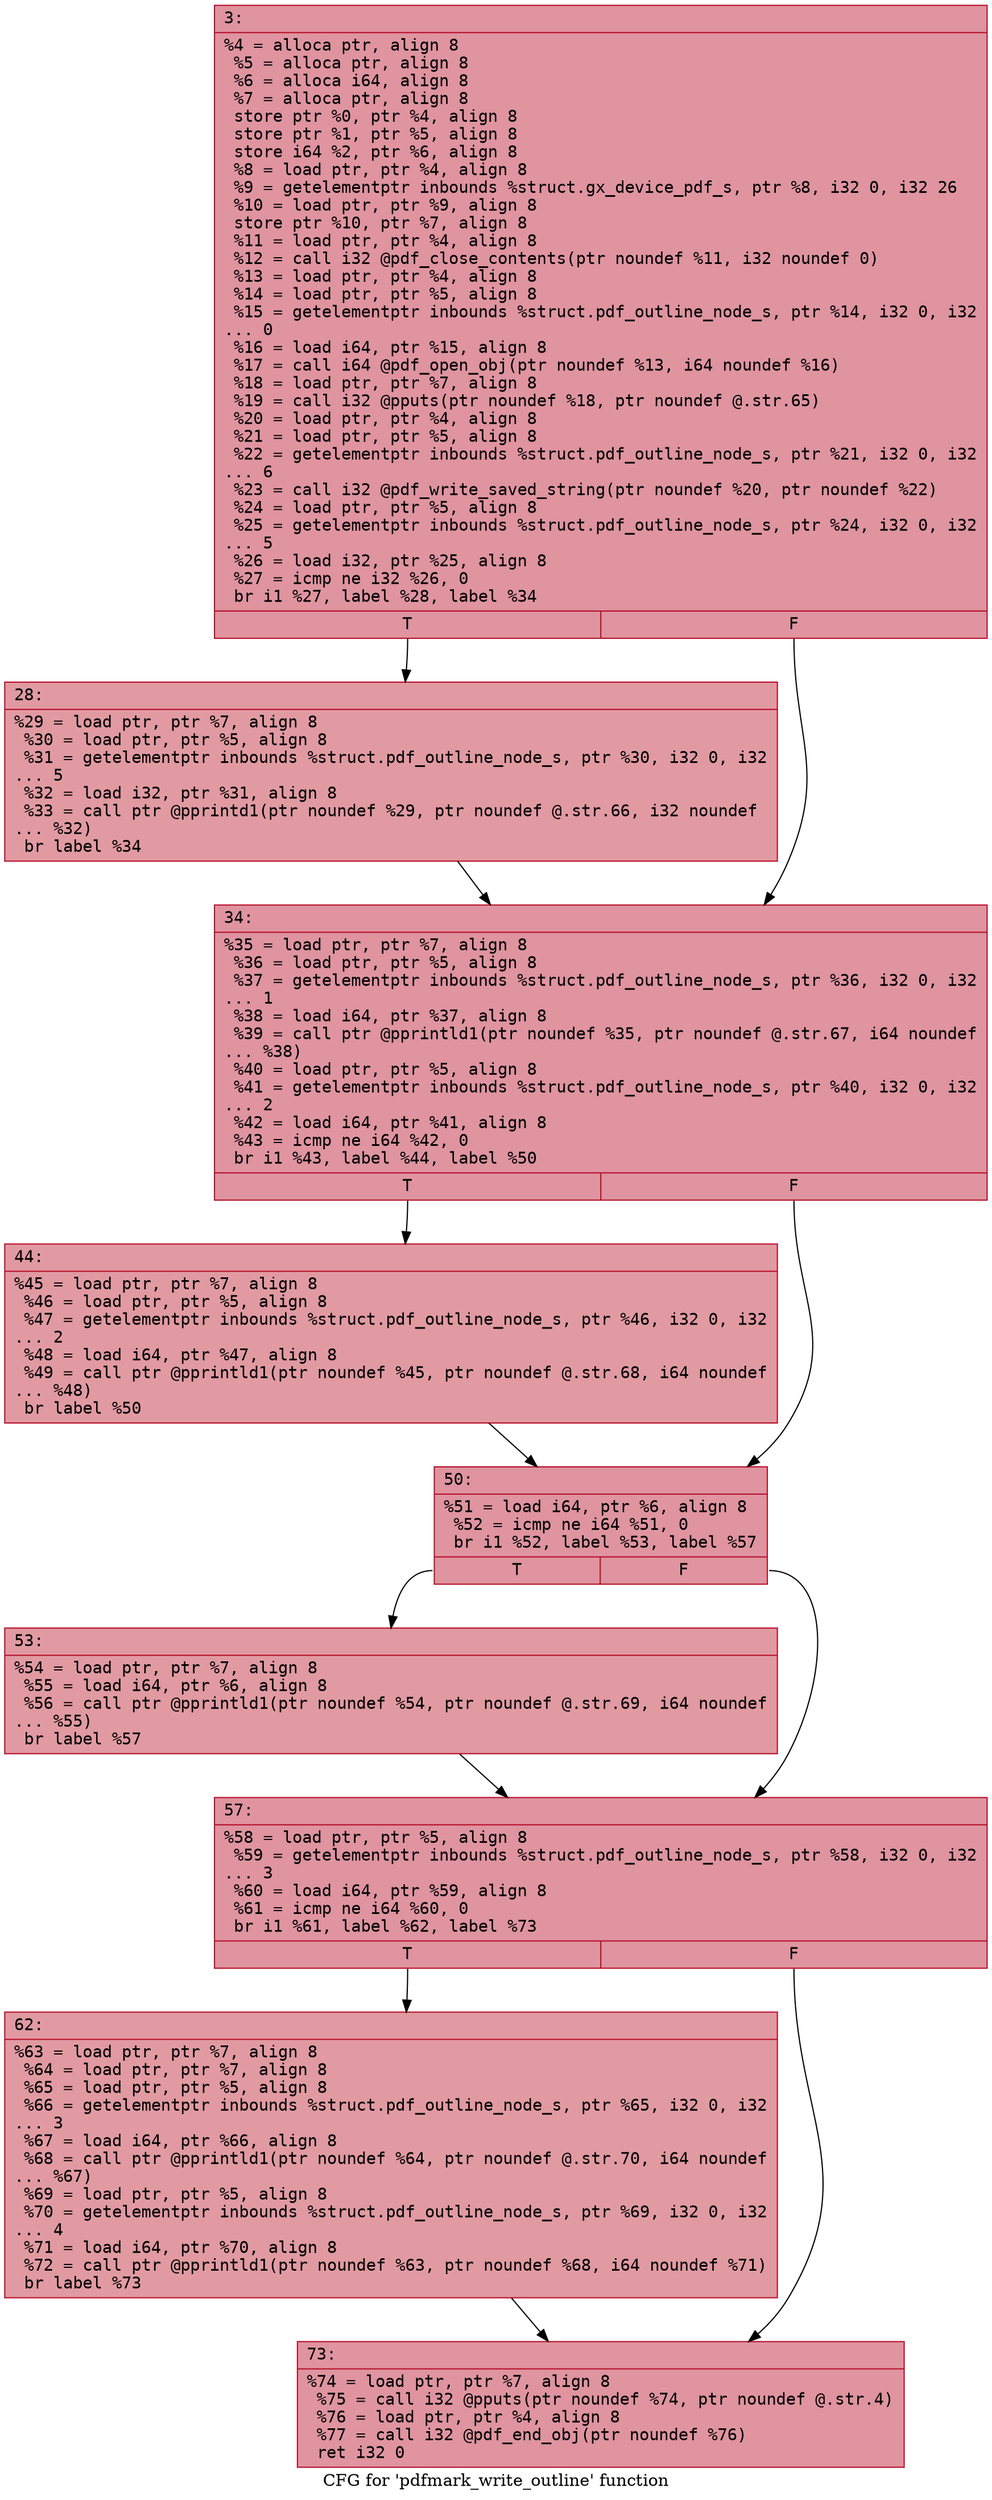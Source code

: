 digraph "CFG for 'pdfmark_write_outline' function" {
	label="CFG for 'pdfmark_write_outline' function";

	Node0x600000ff2c10 [shape=record,color="#b70d28ff", style=filled, fillcolor="#b70d2870" fontname="Courier",label="{3:\l|  %4 = alloca ptr, align 8\l  %5 = alloca ptr, align 8\l  %6 = alloca i64, align 8\l  %7 = alloca ptr, align 8\l  store ptr %0, ptr %4, align 8\l  store ptr %1, ptr %5, align 8\l  store i64 %2, ptr %6, align 8\l  %8 = load ptr, ptr %4, align 8\l  %9 = getelementptr inbounds %struct.gx_device_pdf_s, ptr %8, i32 0, i32 26\l  %10 = load ptr, ptr %9, align 8\l  store ptr %10, ptr %7, align 8\l  %11 = load ptr, ptr %4, align 8\l  %12 = call i32 @pdf_close_contents(ptr noundef %11, i32 noundef 0)\l  %13 = load ptr, ptr %4, align 8\l  %14 = load ptr, ptr %5, align 8\l  %15 = getelementptr inbounds %struct.pdf_outline_node_s, ptr %14, i32 0, i32\l... 0\l  %16 = load i64, ptr %15, align 8\l  %17 = call i64 @pdf_open_obj(ptr noundef %13, i64 noundef %16)\l  %18 = load ptr, ptr %7, align 8\l  %19 = call i32 @pputs(ptr noundef %18, ptr noundef @.str.65)\l  %20 = load ptr, ptr %4, align 8\l  %21 = load ptr, ptr %5, align 8\l  %22 = getelementptr inbounds %struct.pdf_outline_node_s, ptr %21, i32 0, i32\l... 6\l  %23 = call i32 @pdf_write_saved_string(ptr noundef %20, ptr noundef %22)\l  %24 = load ptr, ptr %5, align 8\l  %25 = getelementptr inbounds %struct.pdf_outline_node_s, ptr %24, i32 0, i32\l... 5\l  %26 = load i32, ptr %25, align 8\l  %27 = icmp ne i32 %26, 0\l  br i1 %27, label %28, label %34\l|{<s0>T|<s1>F}}"];
	Node0x600000ff2c10:s0 -> Node0x600000ff2c60[tooltip="3 -> 28\nProbability 62.50%" ];
	Node0x600000ff2c10:s1 -> Node0x600000ff2cb0[tooltip="3 -> 34\nProbability 37.50%" ];
	Node0x600000ff2c60 [shape=record,color="#b70d28ff", style=filled, fillcolor="#bb1b2c70" fontname="Courier",label="{28:\l|  %29 = load ptr, ptr %7, align 8\l  %30 = load ptr, ptr %5, align 8\l  %31 = getelementptr inbounds %struct.pdf_outline_node_s, ptr %30, i32 0, i32\l... 5\l  %32 = load i32, ptr %31, align 8\l  %33 = call ptr @pprintd1(ptr noundef %29, ptr noundef @.str.66, i32 noundef\l... %32)\l  br label %34\l}"];
	Node0x600000ff2c60 -> Node0x600000ff2cb0[tooltip="28 -> 34\nProbability 100.00%" ];
	Node0x600000ff2cb0 [shape=record,color="#b70d28ff", style=filled, fillcolor="#b70d2870" fontname="Courier",label="{34:\l|  %35 = load ptr, ptr %7, align 8\l  %36 = load ptr, ptr %5, align 8\l  %37 = getelementptr inbounds %struct.pdf_outline_node_s, ptr %36, i32 0, i32\l... 1\l  %38 = load i64, ptr %37, align 8\l  %39 = call ptr @pprintld1(ptr noundef %35, ptr noundef @.str.67, i64 noundef\l... %38)\l  %40 = load ptr, ptr %5, align 8\l  %41 = getelementptr inbounds %struct.pdf_outline_node_s, ptr %40, i32 0, i32\l... 2\l  %42 = load i64, ptr %41, align 8\l  %43 = icmp ne i64 %42, 0\l  br i1 %43, label %44, label %50\l|{<s0>T|<s1>F}}"];
	Node0x600000ff2cb0:s0 -> Node0x600000ff2d00[tooltip="34 -> 44\nProbability 62.50%" ];
	Node0x600000ff2cb0:s1 -> Node0x600000ff2d50[tooltip="34 -> 50\nProbability 37.50%" ];
	Node0x600000ff2d00 [shape=record,color="#b70d28ff", style=filled, fillcolor="#bb1b2c70" fontname="Courier",label="{44:\l|  %45 = load ptr, ptr %7, align 8\l  %46 = load ptr, ptr %5, align 8\l  %47 = getelementptr inbounds %struct.pdf_outline_node_s, ptr %46, i32 0, i32\l... 2\l  %48 = load i64, ptr %47, align 8\l  %49 = call ptr @pprintld1(ptr noundef %45, ptr noundef @.str.68, i64 noundef\l... %48)\l  br label %50\l}"];
	Node0x600000ff2d00 -> Node0x600000ff2d50[tooltip="44 -> 50\nProbability 100.00%" ];
	Node0x600000ff2d50 [shape=record,color="#b70d28ff", style=filled, fillcolor="#b70d2870" fontname="Courier",label="{50:\l|  %51 = load i64, ptr %6, align 8\l  %52 = icmp ne i64 %51, 0\l  br i1 %52, label %53, label %57\l|{<s0>T|<s1>F}}"];
	Node0x600000ff2d50:s0 -> Node0x600000ff2da0[tooltip="50 -> 53\nProbability 62.50%" ];
	Node0x600000ff2d50:s1 -> Node0x600000ff2df0[tooltip="50 -> 57\nProbability 37.50%" ];
	Node0x600000ff2da0 [shape=record,color="#b70d28ff", style=filled, fillcolor="#bb1b2c70" fontname="Courier",label="{53:\l|  %54 = load ptr, ptr %7, align 8\l  %55 = load i64, ptr %6, align 8\l  %56 = call ptr @pprintld1(ptr noundef %54, ptr noundef @.str.69, i64 noundef\l... %55)\l  br label %57\l}"];
	Node0x600000ff2da0 -> Node0x600000ff2df0[tooltip="53 -> 57\nProbability 100.00%" ];
	Node0x600000ff2df0 [shape=record,color="#b70d28ff", style=filled, fillcolor="#b70d2870" fontname="Courier",label="{57:\l|  %58 = load ptr, ptr %5, align 8\l  %59 = getelementptr inbounds %struct.pdf_outline_node_s, ptr %58, i32 0, i32\l... 3\l  %60 = load i64, ptr %59, align 8\l  %61 = icmp ne i64 %60, 0\l  br i1 %61, label %62, label %73\l|{<s0>T|<s1>F}}"];
	Node0x600000ff2df0:s0 -> Node0x600000ff2e40[tooltip="57 -> 62\nProbability 62.50%" ];
	Node0x600000ff2df0:s1 -> Node0x600000ff2e90[tooltip="57 -> 73\nProbability 37.50%" ];
	Node0x600000ff2e40 [shape=record,color="#b70d28ff", style=filled, fillcolor="#bb1b2c70" fontname="Courier",label="{62:\l|  %63 = load ptr, ptr %7, align 8\l  %64 = load ptr, ptr %7, align 8\l  %65 = load ptr, ptr %5, align 8\l  %66 = getelementptr inbounds %struct.pdf_outline_node_s, ptr %65, i32 0, i32\l... 3\l  %67 = load i64, ptr %66, align 8\l  %68 = call ptr @pprintld1(ptr noundef %64, ptr noundef @.str.70, i64 noundef\l... %67)\l  %69 = load ptr, ptr %5, align 8\l  %70 = getelementptr inbounds %struct.pdf_outline_node_s, ptr %69, i32 0, i32\l... 4\l  %71 = load i64, ptr %70, align 8\l  %72 = call ptr @pprintld1(ptr noundef %63, ptr noundef %68, i64 noundef %71)\l  br label %73\l}"];
	Node0x600000ff2e40 -> Node0x600000ff2e90[tooltip="62 -> 73\nProbability 100.00%" ];
	Node0x600000ff2e90 [shape=record,color="#b70d28ff", style=filled, fillcolor="#b70d2870" fontname="Courier",label="{73:\l|  %74 = load ptr, ptr %7, align 8\l  %75 = call i32 @pputs(ptr noundef %74, ptr noundef @.str.4)\l  %76 = load ptr, ptr %4, align 8\l  %77 = call i32 @pdf_end_obj(ptr noundef %76)\l  ret i32 0\l}"];
}
